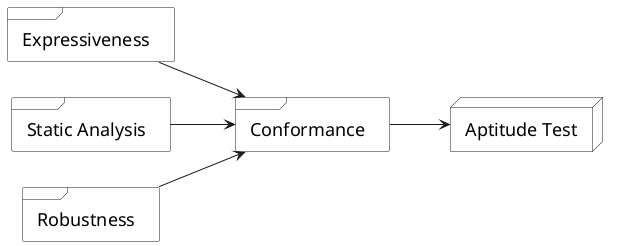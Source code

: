 @startuml
left to right direction

node aptitude as "Aptitude Test" #White
frame conformance as "Conformance"
frame expressiveness as "Expressiveness"
frame sa as "Static Analysis"
frame robustness as "Robustness"

conformance --> aptitude
expressiveness --> conformance
sa --> conformance
robustness --> conformance

hide empty members
hide empty methods
hide circle

skinparam monochrome true
skinparam shadowing false
skinparam packageStyle rect

skinparam frame {
    FontSize 18
}
skinparam node {
    FontSize 18
}

skinparam classBackgroundColor white
skinparam nodeBackgroundColor white
skinparam frameBackgroundColor white
skinparam packageBackgroundColor white
@enduml

